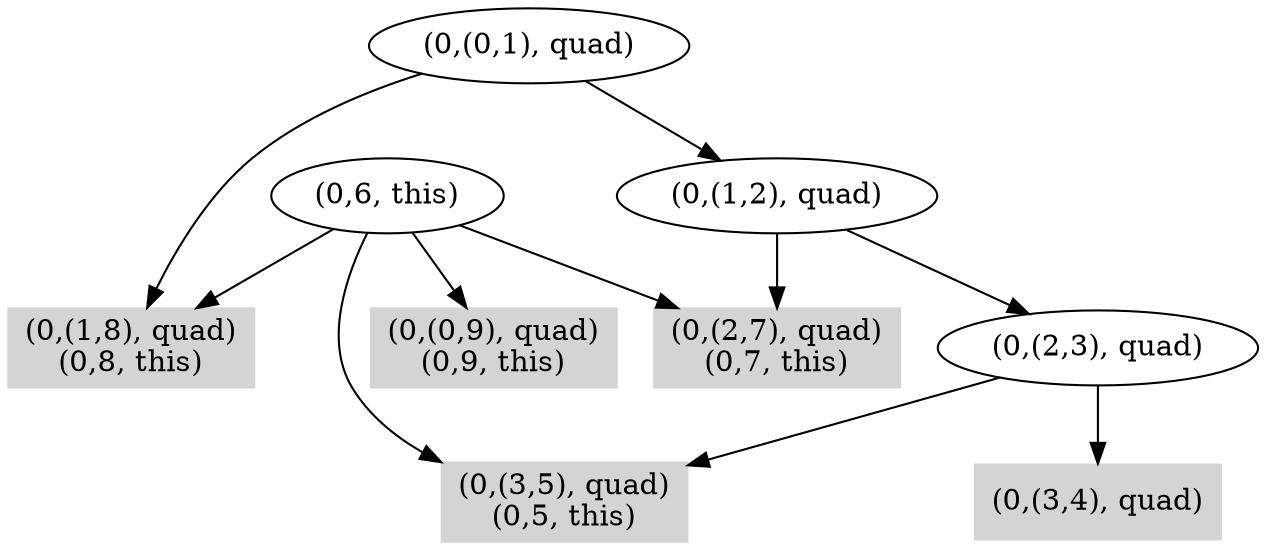 digraph { 
136 [shape=box,style=filled,color=".0 .0 .83",label="(0,(3,5), quad)\n(0,5, this)"];
137 [shape=box,style=filled,color=".0 .0 .83",label="(0,(2,7), quad)\n(0,7, this)"];
138 [shape=box,style=filled,color=".0 .0 .83",label="(0,(1,8), quad)\n(0,8, this)"];
139 [shape=box,style=filled,color=".0 .0 .83",label="(0,(0,9), quad)\n(0,9, this)"];
140 [label="(0,6, this)"];
141 [shape=box,style=filled,color=".0 .0 .83",label="(0,(3,4), quad)"];
142 [label="(0,(2,3), quad)"];
143 [label="(0,(1,2), quad)"];
144 [label="(0,(0,1), quad)"];
140 -> 136;
140 -> 137;
140 -> 138;
140 -> 139;
142 -> 136;
142 -> 141;
143 -> 137;
143 -> 142;
144 -> 138;
144 -> 143;
}